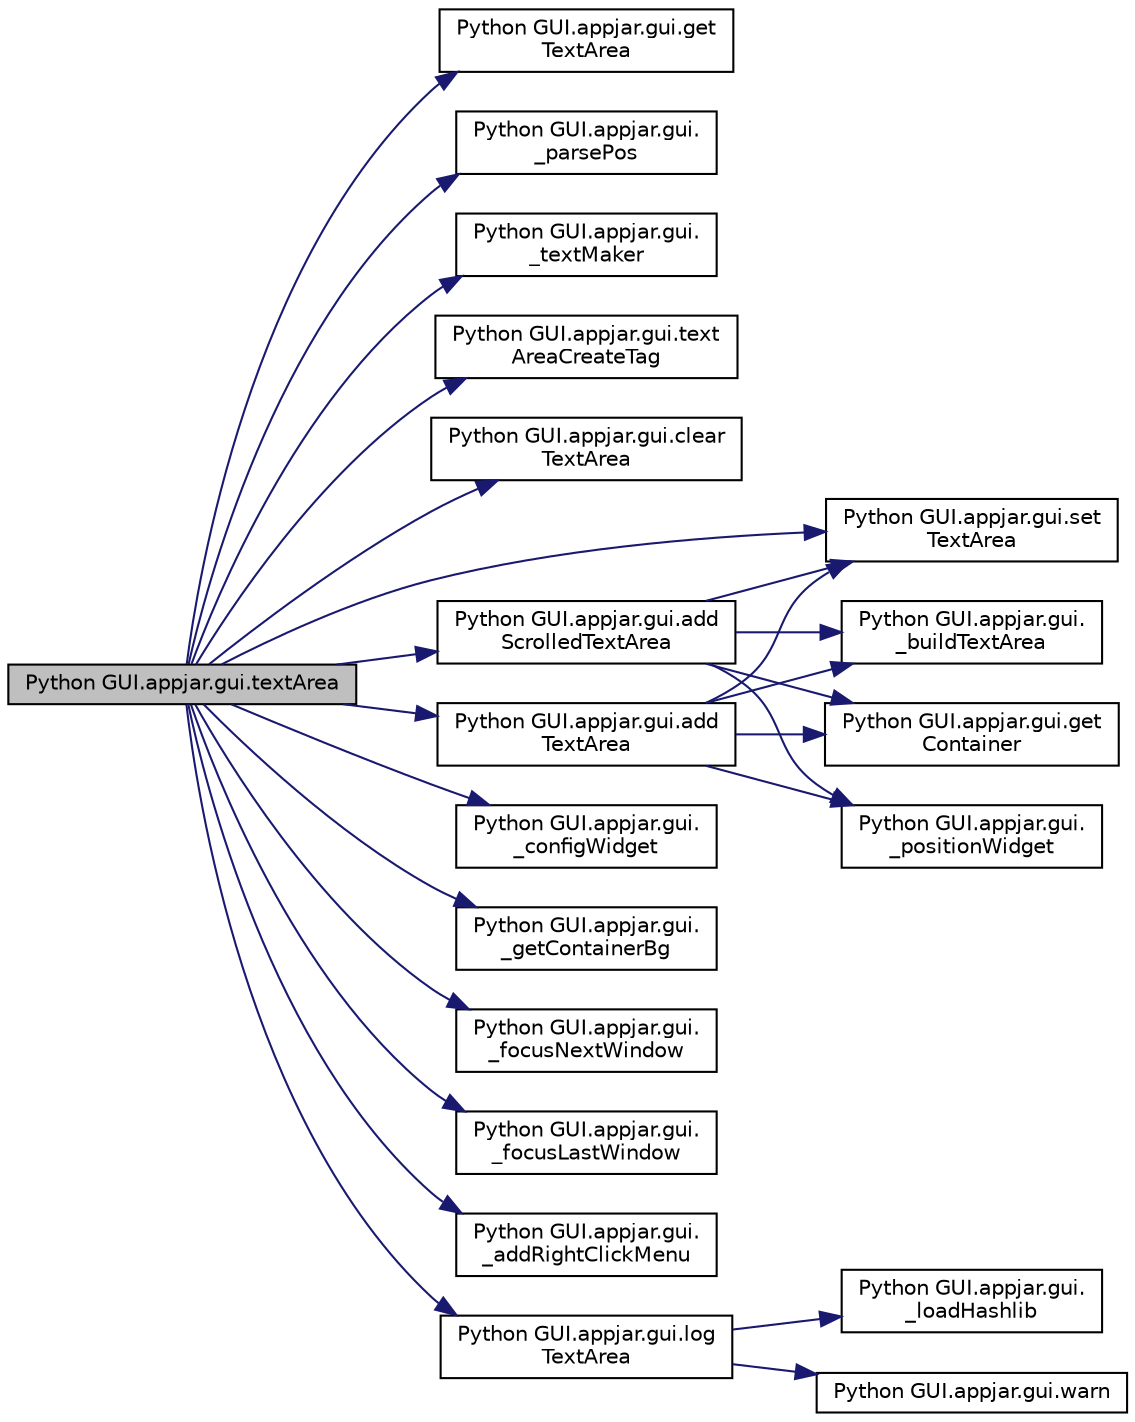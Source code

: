 digraph "Python GUI.appjar.gui.textArea"
{
  edge [fontname="Helvetica",fontsize="10",labelfontname="Helvetica",labelfontsize="10"];
  node [fontname="Helvetica",fontsize="10",shape=record];
  rankdir="LR";
  Node2116 [label="Python GUI.appjar.gui.textArea",height=0.2,width=0.4,color="black", fillcolor="grey75", style="filled", fontcolor="black"];
  Node2116 -> Node2117 [color="midnightblue",fontsize="10",style="solid",fontname="Helvetica"];
  Node2117 [label="Python GUI.appjar.gui.get\lTextArea",height=0.2,width=0.4,color="black", fillcolor="white", style="filled",URL="$class_python_01_g_u_i_1_1appjar_1_1gui.html#afa588273483617b683ef7fd0a75b117f"];
  Node2116 -> Node2118 [color="midnightblue",fontsize="10",style="solid",fontname="Helvetica"];
  Node2118 [label="Python GUI.appjar.gui.\l_parsePos",height=0.2,width=0.4,color="black", fillcolor="white", style="filled",URL="$class_python_01_g_u_i_1_1appjar_1_1gui.html#a1151185c82adc42b922797e38132c2ca",tooltip="FUNCTIONS for labels. "];
  Node2116 -> Node2119 [color="midnightblue",fontsize="10",style="solid",fontname="Helvetica"];
  Node2119 [label="Python GUI.appjar.gui.\l_textMaker",height=0.2,width=0.4,color="black", fillcolor="white", style="filled",URL="$class_python_01_g_u_i_1_1appjar_1_1gui.html#a3b7bd53cb5f276af1693316dee71a22a"];
  Node2116 -> Node2120 [color="midnightblue",fontsize="10",style="solid",fontname="Helvetica"];
  Node2120 [label="Python GUI.appjar.gui.text\lAreaCreateTag",height=0.2,width=0.4,color="black", fillcolor="white", style="filled",URL="$class_python_01_g_u_i_1_1appjar_1_1gui.html#abb0f4952e76c77dbf5ca2e7e10ffbfb9"];
  Node2116 -> Node2121 [color="midnightblue",fontsize="10",style="solid",fontname="Helvetica"];
  Node2121 [label="Python GUI.appjar.gui.clear\lTextArea",height=0.2,width=0.4,color="black", fillcolor="white", style="filled",URL="$class_python_01_g_u_i_1_1appjar_1_1gui.html#a0e0c17c248b4e53c3039497db525e041"];
  Node2116 -> Node2122 [color="midnightblue",fontsize="10",style="solid",fontname="Helvetica"];
  Node2122 [label="Python GUI.appjar.gui.set\lTextArea",height=0.2,width=0.4,color="black", fillcolor="white", style="filled",URL="$class_python_01_g_u_i_1_1appjar_1_1gui.html#a55584b1e094306acb04bea1c45acf414"];
  Node2116 -> Node2123 [color="midnightblue",fontsize="10",style="solid",fontname="Helvetica"];
  Node2123 [label="Python GUI.appjar.gui.\l_configWidget",height=0.2,width=0.4,color="black", fillcolor="white", style="filled",URL="$class_python_01_g_u_i_1_1appjar_1_1gui.html#a66b018474a855b26826b0580a7c40a9e"];
  Node2116 -> Node2124 [color="midnightblue",fontsize="10",style="solid",fontname="Helvetica"];
  Node2124 [label="Python GUI.appjar.gui.add\lScrolledTextArea",height=0.2,width=0.4,color="black", fillcolor="white", style="filled",URL="$class_python_01_g_u_i_1_1appjar_1_1gui.html#aeed9dcabd10845ff85b0fe079672b015"];
  Node2124 -> Node2125 [color="midnightblue",fontsize="10",style="solid",fontname="Helvetica"];
  Node2125 [label="Python GUI.appjar.gui.\l_buildTextArea",height=0.2,width=0.4,color="black", fillcolor="white", style="filled",URL="$class_python_01_g_u_i_1_1appjar_1_1gui.html#ab93afff672ad23f9743cd93661ea28a9"];
  Node2124 -> Node2126 [color="midnightblue",fontsize="10",style="solid",fontname="Helvetica"];
  Node2126 [label="Python GUI.appjar.gui.get\lContainer",height=0.2,width=0.4,color="black", fillcolor="white", style="filled",URL="$class_python_01_g_u_i_1_1appjar_1_1gui.html#aa89c83e95e3952f6cc39fc23dffa15ce"];
  Node2124 -> Node2127 [color="midnightblue",fontsize="10",style="solid",fontname="Helvetica"];
  Node2127 [label="Python GUI.appjar.gui.\l_positionWidget",height=0.2,width=0.4,color="black", fillcolor="white", style="filled",URL="$class_python_01_g_u_i_1_1appjar_1_1gui.html#a994cf4bbd47f434233271d3d8b0eb4c6"];
  Node2124 -> Node2122 [color="midnightblue",fontsize="10",style="solid",fontname="Helvetica"];
  Node2116 -> Node2128 [color="midnightblue",fontsize="10",style="solid",fontname="Helvetica"];
  Node2128 [label="Python GUI.appjar.gui.add\lTextArea",height=0.2,width=0.4,color="black", fillcolor="white", style="filled",URL="$class_python_01_g_u_i_1_1appjar_1_1gui.html#a49054304ee257e29b47c61261f277005"];
  Node2128 -> Node2125 [color="midnightblue",fontsize="10",style="solid",fontname="Helvetica"];
  Node2128 -> Node2126 [color="midnightblue",fontsize="10",style="solid",fontname="Helvetica"];
  Node2128 -> Node2127 [color="midnightblue",fontsize="10",style="solid",fontname="Helvetica"];
  Node2128 -> Node2122 [color="midnightblue",fontsize="10",style="solid",fontname="Helvetica"];
  Node2116 -> Node2129 [color="midnightblue",fontsize="10",style="solid",fontname="Helvetica"];
  Node2129 [label="Python GUI.appjar.gui.\l_getContainerBg",height=0.2,width=0.4,color="black", fillcolor="white", style="filled",URL="$class_python_01_g_u_i_1_1appjar_1_1gui.html#a7ca2e28f0ccf3c5e00ca64676c496afd"];
  Node2116 -> Node2130 [color="midnightblue",fontsize="10",style="solid",fontname="Helvetica"];
  Node2130 [label="Python GUI.appjar.gui.\l_focusNextWindow",height=0.2,width=0.4,color="black", fillcolor="white", style="filled",URL="$class_python_01_g_u_i_1_1appjar_1_1gui.html#a1da90e18142edadad4009aba568175df",tooltip="functions to deal with tabbing and right clicking "];
  Node2116 -> Node2131 [color="midnightblue",fontsize="10",style="solid",fontname="Helvetica"];
  Node2131 [label="Python GUI.appjar.gui.\l_focusLastWindow",height=0.2,width=0.4,color="black", fillcolor="white", style="filled",URL="$class_python_01_g_u_i_1_1appjar_1_1gui.html#a14787727467a1635fdd2afd59d270284"];
  Node2116 -> Node2132 [color="midnightblue",fontsize="10",style="solid",fontname="Helvetica"];
  Node2132 [label="Python GUI.appjar.gui.\l_addRightClickMenu",height=0.2,width=0.4,color="black", fillcolor="white", style="filled",URL="$class_python_01_g_u_i_1_1appjar_1_1gui.html#a8c2752c4b8a570590e40860b6bd7e752"];
  Node2116 -> Node2133 [color="midnightblue",fontsize="10",style="solid",fontname="Helvetica"];
  Node2133 [label="Python GUI.appjar.gui.log\lTextArea",height=0.2,width=0.4,color="black", fillcolor="white", style="filled",URL="$class_python_01_g_u_i_1_1appjar_1_1gui.html#abe244b3c22292dfa85da8b28d73acbab"];
  Node2133 -> Node2134 [color="midnightblue",fontsize="10",style="solid",fontname="Helvetica"];
  Node2134 [label="Python GUI.appjar.gui.\l_loadHashlib",height=0.2,width=0.4,color="black", fillcolor="white", style="filled",URL="$class_python_01_g_u_i_1_1appjar_1_1gui.html#a0aaa4c7503e6bcdd3720df8f7682969f"];
  Node2133 -> Node2135 [color="midnightblue",fontsize="10",style="solid",fontname="Helvetica"];
  Node2135 [label="Python GUI.appjar.gui.warn",height=0.2,width=0.4,color="black", fillcolor="white", style="filled",URL="$class_python_01_g_u_i_1_1appjar_1_1gui.html#aa0a271b0b17a802e6d7b598c12bcd930"];
}
